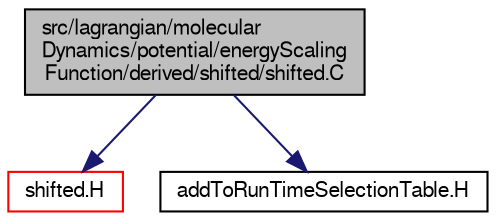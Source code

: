 digraph "src/lagrangian/molecularDynamics/potential/energyScalingFunction/derived/shifted/shifted.C"
{
  bgcolor="transparent";
  edge [fontname="FreeSans",fontsize="10",labelfontname="FreeSans",labelfontsize="10"];
  node [fontname="FreeSans",fontsize="10",shape=record];
  Node0 [label="src/lagrangian/molecular\lDynamics/potential/energyScaling\lFunction/derived/shifted/shifted.C",height=0.2,width=0.4,color="black", fillcolor="grey75", style="filled", fontcolor="black"];
  Node0 -> Node1 [color="midnightblue",fontsize="10",style="solid",fontname="FreeSans"];
  Node1 [label="shifted.H",height=0.2,width=0.4,color="red",URL="$a06500.html"];
  Node0 -> Node102 [color="midnightblue",fontsize="10",style="solid",fontname="FreeSans"];
  Node102 [label="addToRunTimeSelectionTable.H",height=0.2,width=0.4,color="black",URL="$a09263.html",tooltip="Macros for easy insertion into run-time selection tables. "];
}
